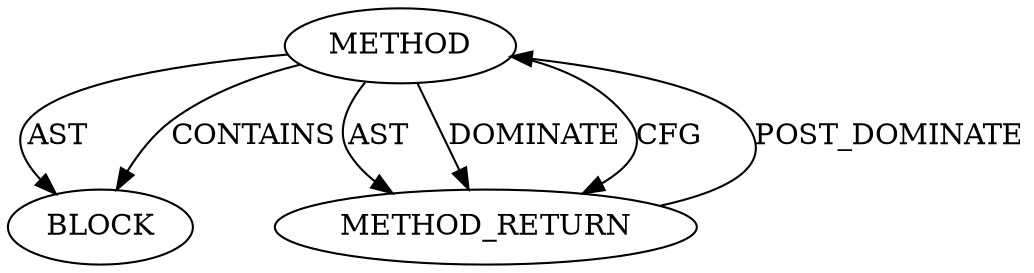 digraph {
  12636 [label=METHOD AST_PARENT_TYPE="NAMESPACE_BLOCK" AST_PARENT_FULL_NAME="<global>" ORDER=0 CODE="<empty>" FULL_NAME="messenger_v2.c:37:37:FRAME_TAG_CLIENT_IDENT:0" LINE_NUMBER=37 IS_EXTERNAL=true LINE_NUMBER_END=37 FILENAME="messenger_v2.c" SIGNATURE="" NAME="FRAME_TAG_CLIENT_IDENT"]
  12637 [label=BLOCK ORDER=1 ARGUMENT_INDEX=1 CODE="<empty>" TYPE_FULL_NAME="ANY"]
  12638 [label=METHOD_RETURN ORDER=2 CODE="RET" TYPE_FULL_NAME="ANY" EVALUATION_STRATEGY="BY_VALUE"]
  12636 -> 12637 [label=AST ]
  12636 -> 12638 [label=AST ]
  12636 -> 12638 [label=DOMINATE ]
  12638 -> 12636 [label=POST_DOMINATE ]
  12636 -> 12638 [label=CFG ]
  12636 -> 12637 [label=CONTAINS ]
}
